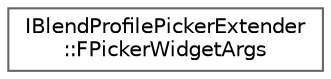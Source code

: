 digraph "Graphical Class Hierarchy"
{
 // INTERACTIVE_SVG=YES
 // LATEX_PDF_SIZE
  bgcolor="transparent";
  edge [fontname=Helvetica,fontsize=10,labelfontname=Helvetica,labelfontsize=10];
  node [fontname=Helvetica,fontsize=10,shape=box,height=0.2,width=0.4];
  rankdir="LR";
  Node0 [id="Node000000",label="IBlendProfilePickerExtender\l::FPickerWidgetArgs",height=0.2,width=0.4,color="grey40", fillcolor="white", style="filled",URL="$d3/da7/structIBlendProfilePickerExtender_1_1FPickerWidgetArgs.html",tooltip=" "];
}

